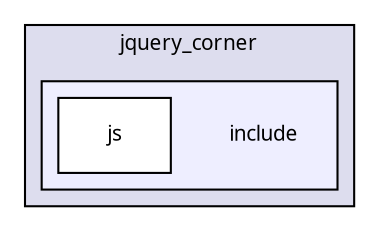 digraph "packages/jquery/packages/jquery_corner/include/" {
  compound=true
  node [ fontsize="10", fontname="FreeSans.ttf"];
  edge [ labelfontsize="10", labelfontname="FreeSans.ttf"];
  subgraph clusterdir_d1e0e168722e8d07decea1444be50152 {
    graph [ bgcolor="#ddddee", pencolor="black", label="jquery_corner" fontname="FreeSans.ttf", fontsize="10", URL="dir_d1e0e168722e8d07decea1444be50152.html"]
  subgraph clusterdir_b305b6b837b77782e8accdd07a82c819 {
    graph [ bgcolor="#eeeeff", pencolor="black", label="" URL="dir_b305b6b837b77782e8accdd07a82c819.html"];
    dir_b305b6b837b77782e8accdd07a82c819 [shape=plaintext label="include"];
    dir_64d682b31f0b65701d8202c05ed11e89 [shape=box label="js" color="black" fillcolor="white" style="filled" URL="dir_64d682b31f0b65701d8202c05ed11e89.html"];
  }
  }
}

